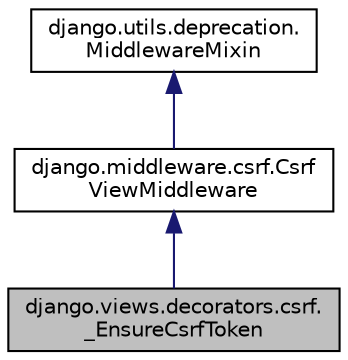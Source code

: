 digraph "django.views.decorators.csrf._EnsureCsrfToken"
{
 // LATEX_PDF_SIZE
  edge [fontname="Helvetica",fontsize="10",labelfontname="Helvetica",labelfontsize="10"];
  node [fontname="Helvetica",fontsize="10",shape=record];
  Node1 [label="django.views.decorators.csrf.\l_EnsureCsrfToken",height=0.2,width=0.4,color="black", fillcolor="grey75", style="filled", fontcolor="black",tooltip=" "];
  Node2 -> Node1 [dir="back",color="midnightblue",fontsize="10",style="solid"];
  Node2 [label="django.middleware.csrf.Csrf\lViewMiddleware",height=0.2,width=0.4,color="black", fillcolor="white", style="filled",URL="$classdjango_1_1middleware_1_1csrf_1_1_csrf_view_middleware.html",tooltip=" "];
  Node3 -> Node2 [dir="back",color="midnightblue",fontsize="10",style="solid"];
  Node3 [label="django.utils.deprecation.\lMiddlewareMixin",height=0.2,width=0.4,color="black", fillcolor="white", style="filled",URL="$classdjango_1_1utils_1_1deprecation_1_1_middleware_mixin.html",tooltip=" "];
}
